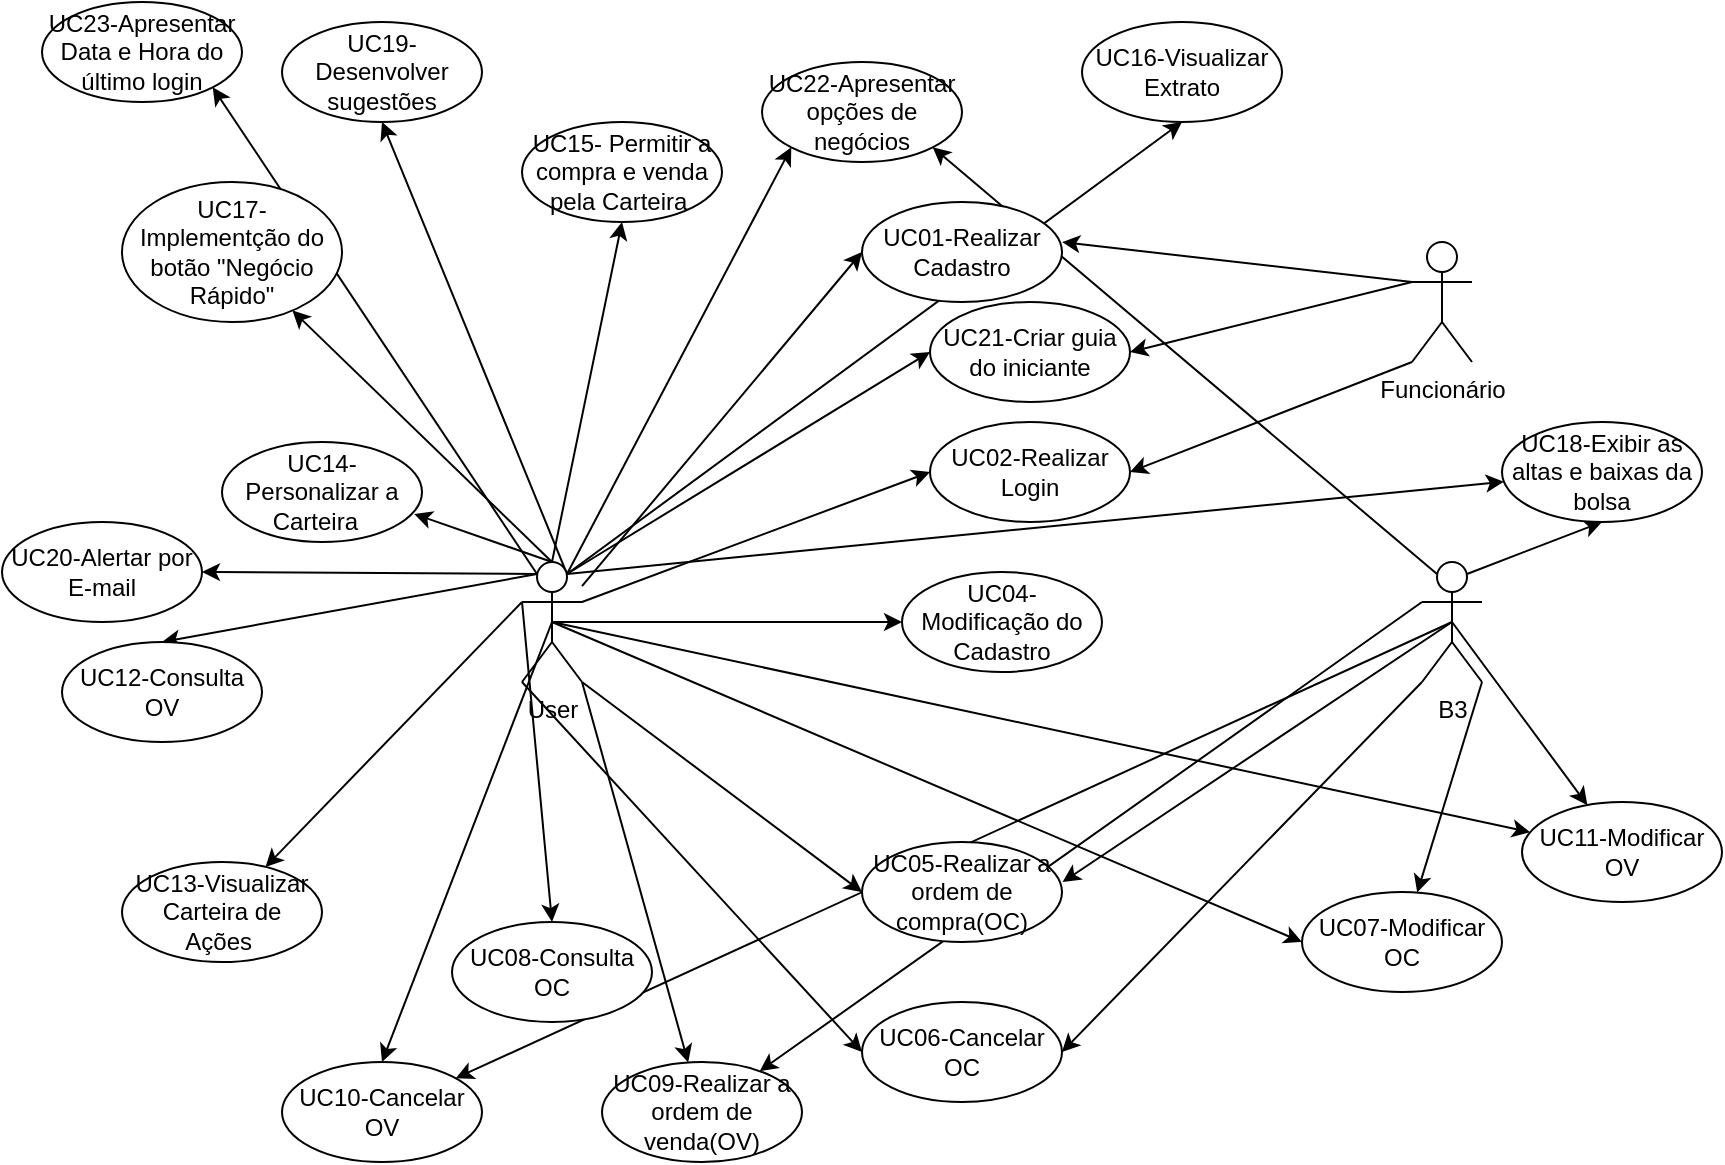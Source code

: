 <mxfile version="24.7.8">
  <diagram name="Página-1" id="b_dj8P1Ho85mILy6JKyf">
    <mxGraphModel dx="1816" dy="532" grid="1" gridSize="10" guides="1" tooltips="1" connect="1" arrows="1" fold="1" page="1" pageScale="1" pageWidth="827" pageHeight="1169" math="0" shadow="0">
      <root>
        <mxCell id="0" />
        <mxCell id="1" parent="0" />
        <mxCell id="lrMKdnE4FY5YzxQOLHVZ-35" style="rounded=0;orthogonalLoop=1;jettySize=auto;html=1;exitX=1;exitY=0.333;exitDx=0;exitDy=0;exitPerimeter=0;entryX=0;entryY=0.5;entryDx=0;entryDy=0;" edge="1" parent="1" source="lrMKdnE4FY5YzxQOLHVZ-1" target="lrMKdnE4FY5YzxQOLHVZ-6">
          <mxGeometry relative="1" as="geometry" />
        </mxCell>
        <mxCell id="lrMKdnE4FY5YzxQOLHVZ-36" style="rounded=0;orthogonalLoop=1;jettySize=auto;html=1;exitX=0.5;exitY=0.5;exitDx=0;exitDy=0;exitPerimeter=0;entryX=0;entryY=0.5;entryDx=0;entryDy=0;" edge="1" parent="1" source="lrMKdnE4FY5YzxQOLHVZ-1" target="lrMKdnE4FY5YzxQOLHVZ-8">
          <mxGeometry relative="1" as="geometry" />
        </mxCell>
        <mxCell id="lrMKdnE4FY5YzxQOLHVZ-39" style="rounded=0;orthogonalLoop=1;jettySize=auto;html=1;exitX=1;exitY=1;exitDx=0;exitDy=0;exitPerimeter=0;entryX=0;entryY=0.5;entryDx=0;entryDy=0;" edge="1" parent="1" source="lrMKdnE4FY5YzxQOLHVZ-1" target="lrMKdnE4FY5YzxQOLHVZ-9">
          <mxGeometry relative="1" as="geometry" />
        </mxCell>
        <mxCell id="lrMKdnE4FY5YzxQOLHVZ-42" style="rounded=0;orthogonalLoop=1;jettySize=auto;html=1;exitX=0;exitY=1;exitDx=0;exitDy=0;exitPerimeter=0;entryX=0;entryY=0.5;entryDx=0;entryDy=0;" edge="1" parent="1" source="lrMKdnE4FY5YzxQOLHVZ-1" target="lrMKdnE4FY5YzxQOLHVZ-10">
          <mxGeometry relative="1" as="geometry" />
        </mxCell>
        <mxCell id="lrMKdnE4FY5YzxQOLHVZ-44" style="edgeStyle=none;rounded=0;orthogonalLoop=1;jettySize=auto;html=1;exitX=0.5;exitY=0.5;exitDx=0;exitDy=0;exitPerimeter=0;entryX=0;entryY=0.5;entryDx=0;entryDy=0;" edge="1" parent="1" source="lrMKdnE4FY5YzxQOLHVZ-1" target="lrMKdnE4FY5YzxQOLHVZ-11">
          <mxGeometry relative="1" as="geometry" />
        </mxCell>
        <mxCell id="lrMKdnE4FY5YzxQOLHVZ-46" style="edgeStyle=none;rounded=0;orthogonalLoop=1;jettySize=auto;html=1;exitX=0;exitY=0.333;exitDx=0;exitDy=0;exitPerimeter=0;entryX=0.5;entryY=0;entryDx=0;entryDy=0;" edge="1" parent="1" source="lrMKdnE4FY5YzxQOLHVZ-1" target="lrMKdnE4FY5YzxQOLHVZ-12">
          <mxGeometry relative="1" as="geometry" />
        </mxCell>
        <mxCell id="lrMKdnE4FY5YzxQOLHVZ-47" style="edgeStyle=none;rounded=0;orthogonalLoop=1;jettySize=auto;html=1;exitX=1;exitY=1;exitDx=0;exitDy=0;exitPerimeter=0;" edge="1" parent="1" source="lrMKdnE4FY5YzxQOLHVZ-1" target="lrMKdnE4FY5YzxQOLHVZ-13">
          <mxGeometry relative="1" as="geometry" />
        </mxCell>
        <mxCell id="lrMKdnE4FY5YzxQOLHVZ-49" style="edgeStyle=none;rounded=0;orthogonalLoop=1;jettySize=auto;html=1;exitX=0.5;exitY=0.5;exitDx=0;exitDy=0;exitPerimeter=0;entryX=0.5;entryY=0;entryDx=0;entryDy=0;" edge="1" parent="1" source="lrMKdnE4FY5YzxQOLHVZ-1" target="lrMKdnE4FY5YzxQOLHVZ-14">
          <mxGeometry relative="1" as="geometry" />
        </mxCell>
        <mxCell id="lrMKdnE4FY5YzxQOLHVZ-51" style="edgeStyle=none;rounded=0;orthogonalLoop=1;jettySize=auto;html=1;exitX=0.5;exitY=0.5;exitDx=0;exitDy=0;exitPerimeter=0;" edge="1" parent="1" source="lrMKdnE4FY5YzxQOLHVZ-1" target="lrMKdnE4FY5YzxQOLHVZ-15">
          <mxGeometry relative="1" as="geometry" />
        </mxCell>
        <mxCell id="lrMKdnE4FY5YzxQOLHVZ-53" style="edgeStyle=none;rounded=0;orthogonalLoop=1;jettySize=auto;html=1;exitX=0.25;exitY=0.1;exitDx=0;exitDy=0;exitPerimeter=0;entryX=0.5;entryY=0;entryDx=0;entryDy=0;" edge="1" parent="1" source="lrMKdnE4FY5YzxQOLHVZ-1" target="lrMKdnE4FY5YzxQOLHVZ-16">
          <mxGeometry relative="1" as="geometry" />
        </mxCell>
        <mxCell id="lrMKdnE4FY5YzxQOLHVZ-54" style="edgeStyle=none;rounded=0;orthogonalLoop=1;jettySize=auto;html=1;exitX=0;exitY=0.333;exitDx=0;exitDy=0;exitPerimeter=0;" edge="1" parent="1" source="lrMKdnE4FY5YzxQOLHVZ-1" target="lrMKdnE4FY5YzxQOLHVZ-17">
          <mxGeometry relative="1" as="geometry" />
        </mxCell>
        <mxCell id="lrMKdnE4FY5YzxQOLHVZ-56" style="edgeStyle=none;rounded=0;orthogonalLoop=1;jettySize=auto;html=1;exitX=0.5;exitY=0;exitDx=0;exitDy=0;exitPerimeter=0;entryX=0.5;entryY=1;entryDx=0;entryDy=0;" edge="1" parent="1" source="lrMKdnE4FY5YzxQOLHVZ-1" target="lrMKdnE4FY5YzxQOLHVZ-19">
          <mxGeometry relative="1" as="geometry" />
        </mxCell>
        <mxCell id="lrMKdnE4FY5YzxQOLHVZ-57" style="edgeStyle=none;rounded=0;orthogonalLoop=1;jettySize=auto;html=1;exitX=0.75;exitY=0.1;exitDx=0;exitDy=0;exitPerimeter=0;entryX=0.5;entryY=1;entryDx=0;entryDy=0;" edge="1" parent="1" source="lrMKdnE4FY5YzxQOLHVZ-1" target="lrMKdnE4FY5YzxQOLHVZ-20">
          <mxGeometry relative="1" as="geometry" />
        </mxCell>
        <mxCell id="lrMKdnE4FY5YzxQOLHVZ-58" style="edgeStyle=none;rounded=0;orthogonalLoop=1;jettySize=auto;html=1;exitX=0.5;exitY=0;exitDx=0;exitDy=0;exitPerimeter=0;" edge="1" parent="1" source="lrMKdnE4FY5YzxQOLHVZ-1" target="lrMKdnE4FY5YzxQOLHVZ-21">
          <mxGeometry relative="1" as="geometry" />
        </mxCell>
        <mxCell id="lrMKdnE4FY5YzxQOLHVZ-59" style="edgeStyle=none;rounded=0;orthogonalLoop=1;jettySize=auto;html=1;exitX=0.75;exitY=0.1;exitDx=0;exitDy=0;exitPerimeter=0;" edge="1" parent="1" source="lrMKdnE4FY5YzxQOLHVZ-1" target="lrMKdnE4FY5YzxQOLHVZ-22">
          <mxGeometry relative="1" as="geometry" />
        </mxCell>
        <mxCell id="lrMKdnE4FY5YzxQOLHVZ-61" style="edgeStyle=none;rounded=0;orthogonalLoop=1;jettySize=auto;html=1;exitX=0.75;exitY=0.1;exitDx=0;exitDy=0;exitPerimeter=0;entryX=0.5;entryY=1;entryDx=0;entryDy=0;" edge="1" parent="1" source="lrMKdnE4FY5YzxQOLHVZ-1" target="lrMKdnE4FY5YzxQOLHVZ-23">
          <mxGeometry relative="1" as="geometry" />
        </mxCell>
        <mxCell id="lrMKdnE4FY5YzxQOLHVZ-62" style="edgeStyle=none;rounded=0;orthogonalLoop=1;jettySize=auto;html=1;exitX=0.25;exitY=0.1;exitDx=0;exitDy=0;exitPerimeter=0;entryX=1;entryY=0.5;entryDx=0;entryDy=0;" edge="1" parent="1" source="lrMKdnE4FY5YzxQOLHVZ-1" target="lrMKdnE4FY5YzxQOLHVZ-24">
          <mxGeometry relative="1" as="geometry" />
        </mxCell>
        <mxCell id="lrMKdnE4FY5YzxQOLHVZ-65" style="edgeStyle=none;rounded=0;orthogonalLoop=1;jettySize=auto;html=1;exitX=0.75;exitY=0.1;exitDx=0;exitDy=0;exitPerimeter=0;entryX=0;entryY=0.5;entryDx=0;entryDy=0;" edge="1" parent="1" source="lrMKdnE4FY5YzxQOLHVZ-1" target="lrMKdnE4FY5YzxQOLHVZ-25">
          <mxGeometry relative="1" as="geometry" />
        </mxCell>
        <mxCell id="lrMKdnE4FY5YzxQOLHVZ-67" style="edgeStyle=none;rounded=0;orthogonalLoop=1;jettySize=auto;html=1;exitX=0.75;exitY=0.1;exitDx=0;exitDy=0;exitPerimeter=0;entryX=0;entryY=1;entryDx=0;entryDy=0;" edge="1" parent="1" source="lrMKdnE4FY5YzxQOLHVZ-1" target="lrMKdnE4FY5YzxQOLHVZ-26">
          <mxGeometry relative="1" as="geometry" />
        </mxCell>
        <mxCell id="lrMKdnE4FY5YzxQOLHVZ-69" style="edgeStyle=none;rounded=0;orthogonalLoop=1;jettySize=auto;html=1;exitX=0.25;exitY=0.1;exitDx=0;exitDy=0;exitPerimeter=0;entryX=1;entryY=1;entryDx=0;entryDy=0;" edge="1" parent="1" source="lrMKdnE4FY5YzxQOLHVZ-1" target="lrMKdnE4FY5YzxQOLHVZ-27">
          <mxGeometry relative="1" as="geometry" />
        </mxCell>
        <mxCell id="lrMKdnE4FY5YzxQOLHVZ-1" value="User" style="shape=umlActor;verticalLabelPosition=bottom;verticalAlign=top;html=1;outlineConnect=0;" vertex="1" parent="1">
          <mxGeometry x="160" y="370" width="30" height="60" as="geometry" />
        </mxCell>
        <mxCell id="lrMKdnE4FY5YzxQOLHVZ-41" style="rounded=0;orthogonalLoop=1;jettySize=auto;html=1;exitX=0;exitY=1;exitDx=0;exitDy=0;exitPerimeter=0;entryX=1;entryY=0.5;entryDx=0;entryDy=0;" edge="1" parent="1" source="lrMKdnE4FY5YzxQOLHVZ-2" target="lrMKdnE4FY5YzxQOLHVZ-10">
          <mxGeometry relative="1" as="geometry" />
        </mxCell>
        <mxCell id="lrMKdnE4FY5YzxQOLHVZ-45" style="edgeStyle=none;rounded=0;orthogonalLoop=1;jettySize=auto;html=1;exitX=1;exitY=1;exitDx=0;exitDy=0;exitPerimeter=0;" edge="1" parent="1" source="lrMKdnE4FY5YzxQOLHVZ-2" target="lrMKdnE4FY5YzxQOLHVZ-11">
          <mxGeometry relative="1" as="geometry" />
        </mxCell>
        <mxCell id="lrMKdnE4FY5YzxQOLHVZ-48" style="edgeStyle=none;rounded=0;orthogonalLoop=1;jettySize=auto;html=1;exitX=0;exitY=0.333;exitDx=0;exitDy=0;exitPerimeter=0;" edge="1" parent="1" source="lrMKdnE4FY5YzxQOLHVZ-2" target="lrMKdnE4FY5YzxQOLHVZ-13">
          <mxGeometry relative="1" as="geometry" />
        </mxCell>
        <mxCell id="lrMKdnE4FY5YzxQOLHVZ-50" style="edgeStyle=none;rounded=0;orthogonalLoop=1;jettySize=auto;html=1;exitX=0.5;exitY=0.5;exitDx=0;exitDy=0;exitPerimeter=0;" edge="1" parent="1" source="lrMKdnE4FY5YzxQOLHVZ-2" target="lrMKdnE4FY5YzxQOLHVZ-14">
          <mxGeometry relative="1" as="geometry" />
        </mxCell>
        <mxCell id="lrMKdnE4FY5YzxQOLHVZ-52" style="edgeStyle=none;rounded=0;orthogonalLoop=1;jettySize=auto;html=1;exitX=0.5;exitY=0.5;exitDx=0;exitDy=0;exitPerimeter=0;" edge="1" parent="1" source="lrMKdnE4FY5YzxQOLHVZ-2" target="lrMKdnE4FY5YzxQOLHVZ-15">
          <mxGeometry relative="1" as="geometry" />
        </mxCell>
        <mxCell id="lrMKdnE4FY5YzxQOLHVZ-60" style="edgeStyle=none;rounded=0;orthogonalLoop=1;jettySize=auto;html=1;exitX=0.75;exitY=0.1;exitDx=0;exitDy=0;exitPerimeter=0;entryX=0.5;entryY=1;entryDx=0;entryDy=0;" edge="1" parent="1" source="lrMKdnE4FY5YzxQOLHVZ-2" target="lrMKdnE4FY5YzxQOLHVZ-22">
          <mxGeometry relative="1" as="geometry" />
        </mxCell>
        <mxCell id="lrMKdnE4FY5YzxQOLHVZ-66" style="edgeStyle=none;rounded=0;orthogonalLoop=1;jettySize=auto;html=1;exitX=0.25;exitY=0.1;exitDx=0;exitDy=0;exitPerimeter=0;entryX=1;entryY=1;entryDx=0;entryDy=0;" edge="1" parent="1" source="lrMKdnE4FY5YzxQOLHVZ-2" target="lrMKdnE4FY5YzxQOLHVZ-26">
          <mxGeometry relative="1" as="geometry" />
        </mxCell>
        <mxCell id="lrMKdnE4FY5YzxQOLHVZ-2" value="B3" style="shape=umlActor;verticalLabelPosition=bottom;verticalAlign=top;html=1;outlineConnect=0;" vertex="1" parent="1">
          <mxGeometry x="610" y="370" width="30" height="60" as="geometry" />
        </mxCell>
        <mxCell id="lrMKdnE4FY5YzxQOLHVZ-31" style="rounded=0;orthogonalLoop=1;jettySize=auto;html=1;exitX=0;exitY=0.5;exitDx=0;exitDy=0;startArrow=classic;startFill=1;endArrow=none;endFill=0;" edge="1" parent="1" source="lrMKdnE4FY5YzxQOLHVZ-5" target="lrMKdnE4FY5YzxQOLHVZ-1">
          <mxGeometry relative="1" as="geometry" />
        </mxCell>
        <mxCell id="lrMKdnE4FY5YzxQOLHVZ-5" value="UC01-Realizar Cadastro" style="ellipse;whiteSpace=wrap;html=1;" vertex="1" parent="1">
          <mxGeometry x="330" y="190" width="100" height="50" as="geometry" />
        </mxCell>
        <mxCell id="lrMKdnE4FY5YzxQOLHVZ-6" value="UC02-Realizar Login" style="ellipse;whiteSpace=wrap;html=1;" vertex="1" parent="1">
          <mxGeometry x="364" y="300" width="100" height="50" as="geometry" />
        </mxCell>
        <mxCell id="lrMKdnE4FY5YzxQOLHVZ-8" value="UC04-Modificação do Cadastro" style="ellipse;whiteSpace=wrap;html=1;" vertex="1" parent="1">
          <mxGeometry x="350" y="375" width="100" height="50" as="geometry" />
        </mxCell>
        <mxCell id="lrMKdnE4FY5YzxQOLHVZ-9" value="UC05-Realizar a ordem de compra(OC)" style="ellipse;whiteSpace=wrap;html=1;" vertex="1" parent="1">
          <mxGeometry x="330" y="510" width="100" height="50" as="geometry" />
        </mxCell>
        <mxCell id="lrMKdnE4FY5YzxQOLHVZ-10" value="UC06-Cancelar OC" style="ellipse;whiteSpace=wrap;html=1;" vertex="1" parent="1">
          <mxGeometry x="330" y="590" width="100" height="50" as="geometry" />
        </mxCell>
        <mxCell id="lrMKdnE4FY5YzxQOLHVZ-11" value="UC07-Modificar OC&lt;span style=&quot;color: rgba(0, 0, 0, 0); font-family: monospace; font-size: 0px; text-align: start; text-wrap: nowrap;&quot;&gt;%3CmxGraphModel%3E%3Croot%3E%3CmxCell%20id%3D%220%22%2F%3E%3CmxCell%20id%3D%221%22%20parent%3D%220%22%2F%3E%3CmxCell%20id%3D%222%22%20value%3D%22UC06-Cancelar%20OC%22%20style%3D%22ellipse%3BwhiteSpace%3Dwrap%3Bhtml%3D1%3B%22%20vertex%3D%221%22%20parent%3D%221%22%3E%3CmxGeometry%20x%3D%22470%22%20y%3D%22290%22%20width%3D%22100%22%20height%3D%2250%22%20as%3D%22geometry%22%2F%3E%3C%2FmxCell%3E%3C%2Froot%3E%3C%2FmxGraphModel%3E&lt;/span&gt;" style="ellipse;whiteSpace=wrap;html=1;" vertex="1" parent="1">
          <mxGeometry x="550" y="535" width="100" height="50" as="geometry" />
        </mxCell>
        <mxCell id="lrMKdnE4FY5YzxQOLHVZ-12" value="UC08-Consulta OC" style="ellipse;whiteSpace=wrap;html=1;" vertex="1" parent="1">
          <mxGeometry x="125" y="550" width="100" height="50" as="geometry" />
        </mxCell>
        <mxCell id="lrMKdnE4FY5YzxQOLHVZ-13" value="UC09-Realizar a ordem de venda(OV)" style="ellipse;whiteSpace=wrap;html=1;" vertex="1" parent="1">
          <mxGeometry x="200" y="620" width="100" height="50" as="geometry" />
        </mxCell>
        <mxCell id="lrMKdnE4FY5YzxQOLHVZ-14" value="UC10-Cancelar OV" style="ellipse;whiteSpace=wrap;html=1;" vertex="1" parent="1">
          <mxGeometry x="40" y="620" width="100" height="50" as="geometry" />
        </mxCell>
        <mxCell id="lrMKdnE4FY5YzxQOLHVZ-15" value="UC11-Modificar OV" style="ellipse;whiteSpace=wrap;html=1;" vertex="1" parent="1">
          <mxGeometry x="660" y="490" width="100" height="50" as="geometry" />
        </mxCell>
        <mxCell id="lrMKdnE4FY5YzxQOLHVZ-16" value="UC12-Consulta OV" style="ellipse;whiteSpace=wrap;html=1;" vertex="1" parent="1">
          <mxGeometry x="-70" y="410" width="100" height="50" as="geometry" />
        </mxCell>
        <mxCell id="lrMKdnE4FY5YzxQOLHVZ-17" value="UC13-Visualizar Carteira de Ações&amp;nbsp;" style="ellipse;whiteSpace=wrap;html=1;" vertex="1" parent="1">
          <mxGeometry x="-40" y="520" width="100" height="50" as="geometry" />
        </mxCell>
        <mxCell id="lrMKdnE4FY5YzxQOLHVZ-18" value="UC14-Personalizar a Carteira&amp;nbsp;&amp;nbsp;" style="ellipse;whiteSpace=wrap;html=1;" vertex="1" parent="1">
          <mxGeometry x="10" y="310" width="100" height="50" as="geometry" />
        </mxCell>
        <mxCell id="lrMKdnE4FY5YzxQOLHVZ-19" value="UC15- Permitir a compra e venda pela Carteira&amp;nbsp;" style="ellipse;whiteSpace=wrap;html=1;" vertex="1" parent="1">
          <mxGeometry x="160" y="150" width="100" height="50" as="geometry" />
        </mxCell>
        <mxCell id="lrMKdnE4FY5YzxQOLHVZ-20" value="UC16-Visualizar Extrato" style="ellipse;whiteSpace=wrap;html=1;" vertex="1" parent="1">
          <mxGeometry x="440" y="100" width="100" height="50" as="geometry" />
        </mxCell>
        <mxCell id="lrMKdnE4FY5YzxQOLHVZ-21" value="UC17-Implementção do botão &quot;Negócio Rápido&quot;" style="ellipse;whiteSpace=wrap;html=1;" vertex="1" parent="1">
          <mxGeometry x="-40" y="180" width="110" height="70" as="geometry" />
        </mxCell>
        <mxCell id="lrMKdnE4FY5YzxQOLHVZ-22" value="UC18-Exibir as altas e baixas da bolsa" style="ellipse;whiteSpace=wrap;html=1;" vertex="1" parent="1">
          <mxGeometry x="650" y="300" width="100" height="50" as="geometry" />
        </mxCell>
        <mxCell id="lrMKdnE4FY5YzxQOLHVZ-23" value="UC19-Desenvolver sugestões" style="ellipse;whiteSpace=wrap;html=1;" vertex="1" parent="1">
          <mxGeometry x="40" y="100" width="100" height="50" as="geometry" />
        </mxCell>
        <mxCell id="lrMKdnE4FY5YzxQOLHVZ-24" value="UC20-Alertar por E-mail" style="ellipse;whiteSpace=wrap;html=1;" vertex="1" parent="1">
          <mxGeometry x="-100" y="350" width="100" height="50" as="geometry" />
        </mxCell>
        <mxCell id="lrMKdnE4FY5YzxQOLHVZ-25" value="UC21-Criar guia do iniciante" style="ellipse;whiteSpace=wrap;html=1;" vertex="1" parent="1">
          <mxGeometry x="364" y="240" width="100" height="50" as="geometry" />
        </mxCell>
        <mxCell id="lrMKdnE4FY5YzxQOLHVZ-26" value="UC22-Apresentar opções de negócios" style="ellipse;whiteSpace=wrap;html=1;" vertex="1" parent="1">
          <mxGeometry x="280" y="120" width="100" height="50" as="geometry" />
        </mxCell>
        <mxCell id="lrMKdnE4FY5YzxQOLHVZ-27" value="UC23-Apresentar Data e Hora do último login" style="ellipse;whiteSpace=wrap;html=1;" vertex="1" parent="1">
          <mxGeometry x="-80" y="90" width="100" height="50" as="geometry" />
        </mxCell>
        <mxCell id="lrMKdnE4FY5YzxQOLHVZ-63" style="edgeStyle=none;rounded=0;orthogonalLoop=1;jettySize=auto;html=1;exitX=0;exitY=0.333;exitDx=0;exitDy=0;exitPerimeter=0;entryX=1;entryY=0.5;entryDx=0;entryDy=0;" edge="1" parent="1" source="lrMKdnE4FY5YzxQOLHVZ-28" target="lrMKdnE4FY5YzxQOLHVZ-25">
          <mxGeometry relative="1" as="geometry" />
        </mxCell>
        <mxCell id="lrMKdnE4FY5YzxQOLHVZ-70" style="edgeStyle=none;rounded=0;orthogonalLoop=1;jettySize=auto;html=1;exitX=0;exitY=1;exitDx=0;exitDy=0;exitPerimeter=0;entryX=1;entryY=0.5;entryDx=0;entryDy=0;" edge="1" parent="1" source="lrMKdnE4FY5YzxQOLHVZ-28" target="lrMKdnE4FY5YzxQOLHVZ-6">
          <mxGeometry relative="1" as="geometry" />
        </mxCell>
        <mxCell id="lrMKdnE4FY5YzxQOLHVZ-28" value="Funcionário" style="shape=umlActor;verticalLabelPosition=bottom;verticalAlign=top;html=1;outlineConnect=0;" vertex="1" parent="1">
          <mxGeometry x="605" y="210" width="30" height="60" as="geometry" />
        </mxCell>
        <mxCell id="lrMKdnE4FY5YzxQOLHVZ-32" style="rounded=0;orthogonalLoop=1;jettySize=auto;html=1;exitX=0;exitY=0.333;exitDx=0;exitDy=0;exitPerimeter=0;entryX=1;entryY=0.401;entryDx=0;entryDy=0;entryPerimeter=0;" edge="1" parent="1" source="lrMKdnE4FY5YzxQOLHVZ-28" target="lrMKdnE4FY5YzxQOLHVZ-5">
          <mxGeometry relative="1" as="geometry" />
        </mxCell>
        <mxCell id="lrMKdnE4FY5YzxQOLHVZ-40" style="rounded=0;orthogonalLoop=1;jettySize=auto;html=1;exitX=0.5;exitY=0.5;exitDx=0;exitDy=0;exitPerimeter=0;entryX=1.003;entryY=0.401;entryDx=0;entryDy=0;entryPerimeter=0;" edge="1" parent="1" source="lrMKdnE4FY5YzxQOLHVZ-2" target="lrMKdnE4FY5YzxQOLHVZ-9">
          <mxGeometry relative="1" as="geometry" />
        </mxCell>
        <mxCell id="lrMKdnE4FY5YzxQOLHVZ-55" style="edgeStyle=none;rounded=0;orthogonalLoop=1;jettySize=auto;html=1;exitX=0.5;exitY=0;exitDx=0;exitDy=0;exitPerimeter=0;entryX=0.961;entryY=0.719;entryDx=0;entryDy=0;entryPerimeter=0;" edge="1" parent="1" source="lrMKdnE4FY5YzxQOLHVZ-1" target="lrMKdnE4FY5YzxQOLHVZ-18">
          <mxGeometry relative="1" as="geometry" />
        </mxCell>
      </root>
    </mxGraphModel>
  </diagram>
</mxfile>
